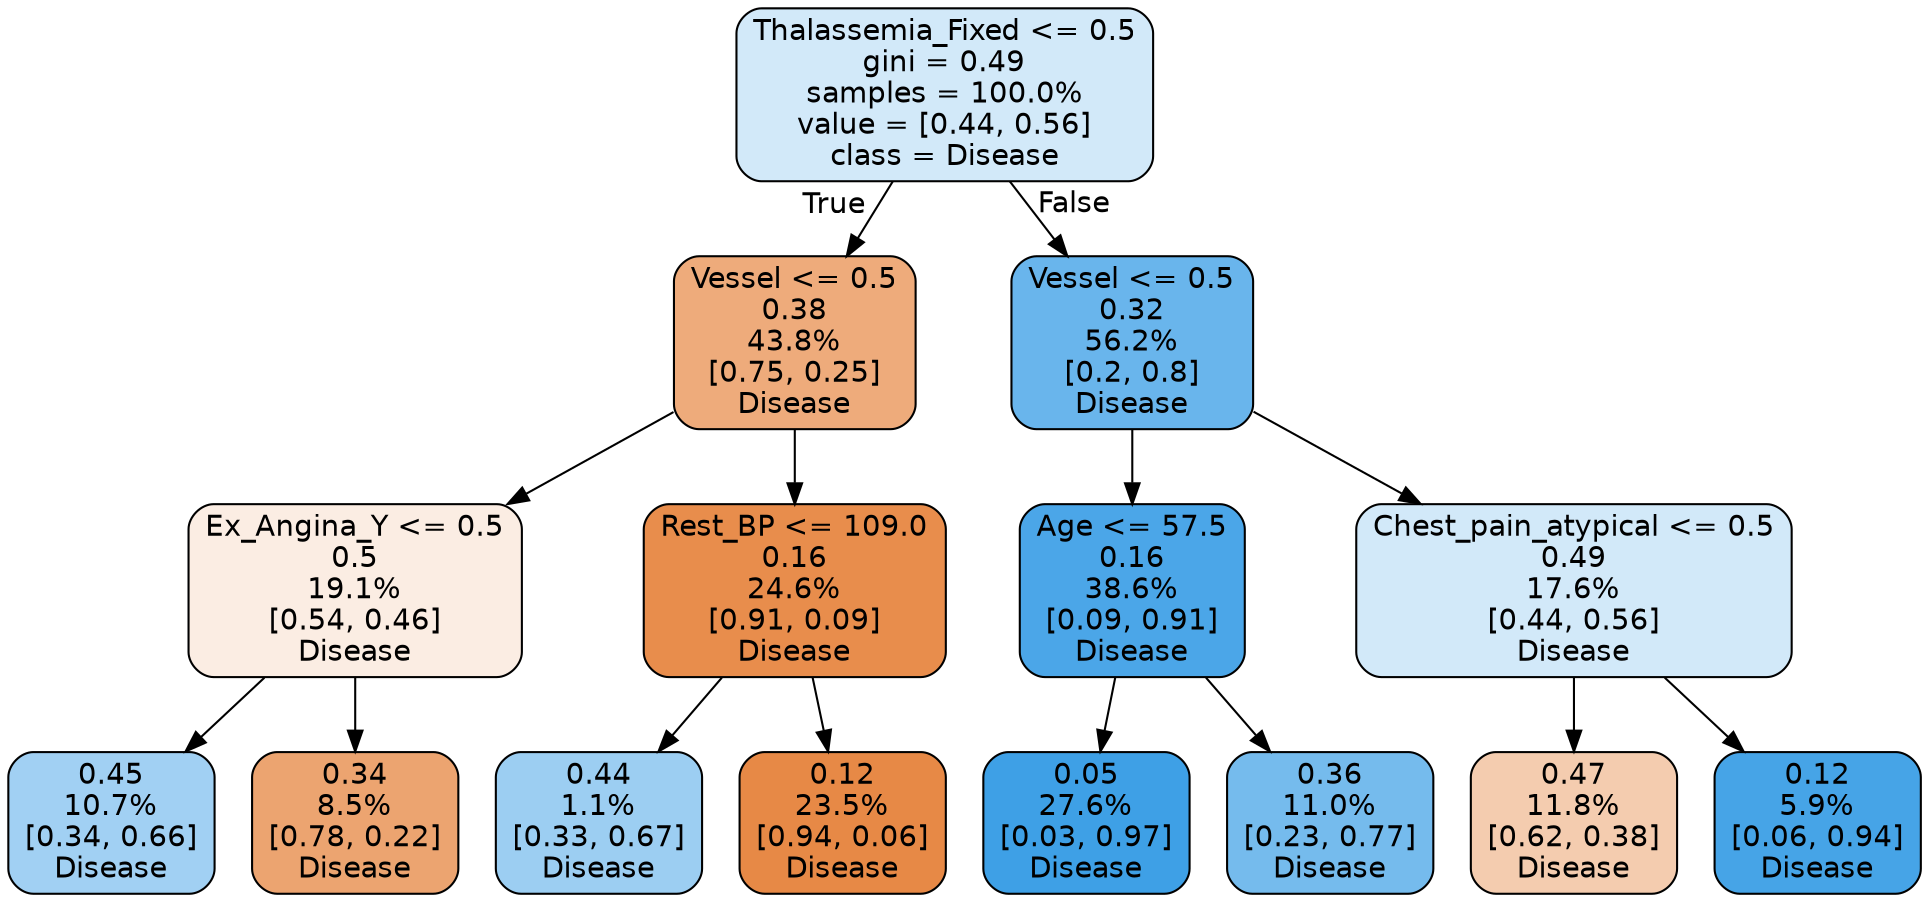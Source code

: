 digraph Tree {
node [shape=box, style="filled, rounded", color="black", fontname=helvetica] ;
edge [fontname=helvetica] ;
0 [label="Thalassemia_Fixed <= 0.5\ngini = 0.49\nsamples = 100.0%\nvalue = [0.44, 0.56]\nclass = Disease", fillcolor="#399de539"] ;
1 [label="Vessel <= 0.5\n0.38\n43.8%\n[0.75, 0.25]\nDisease", fillcolor="#e58139a9"] ;
0 -> 1 [labeldistance=2.5, labelangle=45, headlabel="True"] ;
2 [label="Ex_Angina_Y <= 0.5\n0.5\n19.1%\n[0.54, 0.46]\nDisease", fillcolor="#e5813924"] ;
1 -> 2 ;
3 [label="0.45\n10.7%\n[0.34, 0.66]\nDisease", fillcolor="#399de579"] ;
2 -> 3 ;
4 [label="0.34\n8.5%\n[0.78, 0.22]\nDisease", fillcolor="#e58139b8"] ;
2 -> 4 ;
5 [label="Rest_BP <= 109.0\n0.16\n24.6%\n[0.91, 0.09]\nDisease", fillcolor="#e58139e6"] ;
1 -> 5 ;
6 [label="0.44\n1.1%\n[0.33, 0.67]\nDisease", fillcolor="#399de57f"] ;
5 -> 6 ;
7 [label="0.12\n23.5%\n[0.94, 0.06]\nDisease", fillcolor="#e58139ee"] ;
5 -> 7 ;
8 [label="Vessel <= 0.5\n0.32\n56.2%\n[0.2, 0.8]\nDisease", fillcolor="#399de5c1"] ;
0 -> 8 [labeldistance=2.5, labelangle=-45, headlabel="False"] ;
9 [label="Age <= 57.5\n0.16\n38.6%\n[0.09, 0.91]\nDisease", fillcolor="#399de5e7"] ;
8 -> 9 ;
10 [label="0.05\n27.6%\n[0.03, 0.97]\nDisease", fillcolor="#399de5f8"] ;
9 -> 10 ;
11 [label="0.36\n11.0%\n[0.23, 0.77]\nDisease", fillcolor="#399de5b1"] ;
9 -> 11 ;
12 [label="Chest_pain_atypical <= 0.5\n0.49\n17.6%\n[0.44, 0.56]\nDisease", fillcolor="#399de539"] ;
8 -> 12 ;
13 [label="0.47\n11.8%\n[0.62, 0.38]\nDisease", fillcolor="#e5813966"] ;
12 -> 13 ;
14 [label="0.12\n5.9%\n[0.06, 0.94]\nDisease", fillcolor="#399de5ee"] ;
12 -> 14 ;
}